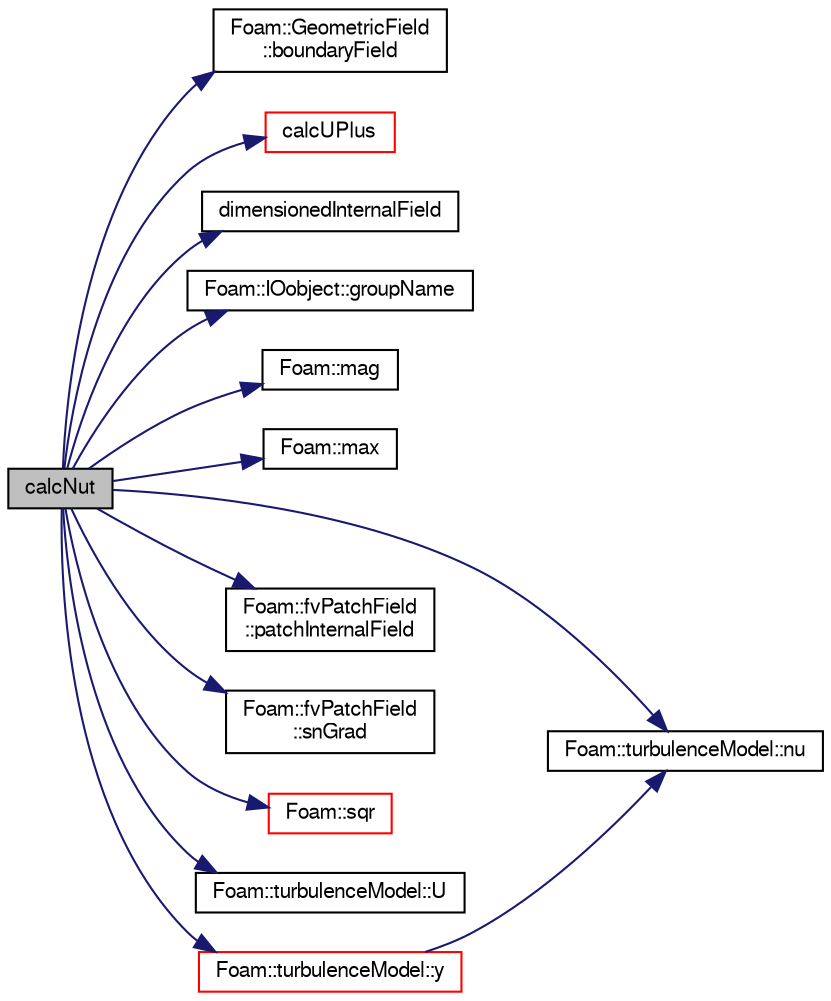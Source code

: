 digraph "calcNut"
{
  bgcolor="transparent";
  edge [fontname="FreeSans",fontsize="10",labelfontname="FreeSans",labelfontsize="10"];
  node [fontname="FreeSans",fontsize="10",shape=record];
  rankdir="LR";
  Node19 [label="calcNut",height=0.2,width=0.4,color="black", fillcolor="grey75", style="filled", fontcolor="black"];
  Node19 -> Node20 [color="midnightblue",fontsize="10",style="solid",fontname="FreeSans"];
  Node20 [label="Foam::GeometricField\l::boundaryField",height=0.2,width=0.4,color="black",URL="$a22434.html#a3c6c1a789b48ea0c5e8bff64f9c14f2d",tooltip="Return reference to GeometricBoundaryField. "];
  Node19 -> Node21 [color="midnightblue",fontsize="10",style="solid",fontname="FreeSans"];
  Node21 [label="calcUPlus",height=0.2,width=0.4,color="red",URL="$a31282.html#aa8fadcd32e1db33e529682e41f8e17d1",tooltip="Calculate wall u+ from table. "];
  Node19 -> Node24 [color="midnightblue",fontsize="10",style="solid",fontname="FreeSans"];
  Node24 [label="dimensionedInternalField",height=0.2,width=0.4,color="black",URL="$a38438.html#a942cd19121a46cdc649099eb27c74b18"];
  Node19 -> Node25 [color="midnightblue",fontsize="10",style="solid",fontname="FreeSans"];
  Node25 [label="Foam::IOobject::groupName",height=0.2,width=0.4,color="black",URL="$a26142.html#ad5705e6da2a025ad75b4cf5d748d7d30"];
  Node19 -> Node26 [color="midnightblue",fontsize="10",style="solid",fontname="FreeSans"];
  Node26 [label="Foam::mag",height=0.2,width=0.4,color="black",URL="$a21124.html#a929da2a3fdcf3dacbbe0487d3a330dae"];
  Node19 -> Node27 [color="midnightblue",fontsize="10",style="solid",fontname="FreeSans"];
  Node27 [label="Foam::max",height=0.2,width=0.4,color="black",URL="$a21124.html#ac993e906cf2774ae77e666bc24e81733"];
  Node19 -> Node28 [color="midnightblue",fontsize="10",style="solid",fontname="FreeSans"];
  Node28 [label="Foam::turbulenceModel::nu",height=0.2,width=0.4,color="black",URL="$a31314.html#ad5f81fcd6f7d0ddad1a5fe2a8f08bb3f",tooltip="Return the laminar viscosity. "];
  Node19 -> Node29 [color="midnightblue",fontsize="10",style="solid",fontname="FreeSans"];
  Node29 [label="Foam::fvPatchField\l::patchInternalField",height=0.2,width=0.4,color="black",URL="$a22354.html#a3b74a67629ed67899295ec63e8f9ae84",tooltip="Return internal field next to patch as patch field. "];
  Node19 -> Node30 [color="midnightblue",fontsize="10",style="solid",fontname="FreeSans"];
  Node30 [label="Foam::fvPatchField\l::snGrad",height=0.2,width=0.4,color="black",URL="$a22354.html#a4e21804a54c15c57d187b21feff6f267",tooltip="Return patch-normal gradient. "];
  Node19 -> Node31 [color="midnightblue",fontsize="10",style="solid",fontname="FreeSans"];
  Node31 [label="Foam::sqr",height=0.2,width=0.4,color="red",URL="$a21124.html#a277dc11c581d53826ab5090b08f3b17b"];
  Node19 -> Node35 [color="midnightblue",fontsize="10",style="solid",fontname="FreeSans"];
  Node35 [label="Foam::turbulenceModel::U",height=0.2,width=0.4,color="black",URL="$a31314.html#a536d168d7b335fe81f506f232b5b4872",tooltip="Access function to velocity field. "];
  Node19 -> Node36 [color="midnightblue",fontsize="10",style="solid",fontname="FreeSans"];
  Node36 [label="Foam::turbulenceModel::y",height=0.2,width=0.4,color="red",URL="$a31314.html#a152c527a6b3137685b03893a7a3a73eb",tooltip="Return the near wall distances. "];
  Node36 -> Node28 [color="midnightblue",fontsize="10",style="solid",fontname="FreeSans"];
}
